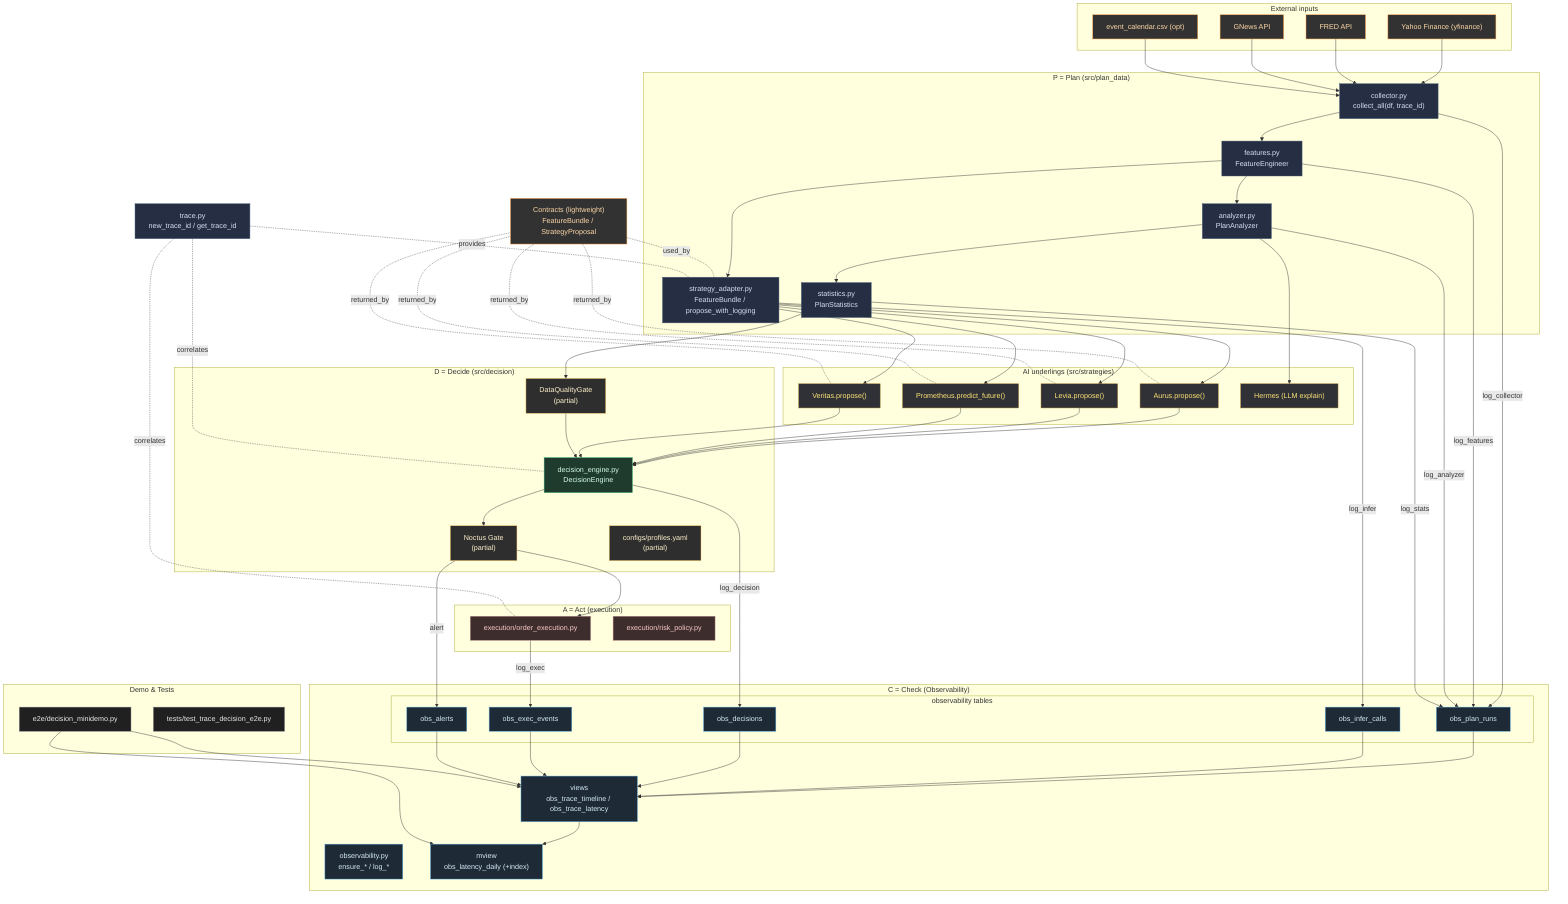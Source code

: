 flowchart TD;

%% ====== styles (GitHub-safe) ======
classDef plan fill:#262e44,stroke:#47617a,color:#d8e0f7;
classDef ai fill:#2f3136,stroke:#a97e2c,color:#ffe476;
classDef dec fill:#1f3b2d,stroke:#29a36a,color:#d7ffe9;
classDef do fill:#3d2d2d,stroke:#cc9999,color:#ffcccc;
classDef check fill:#1e2a36,stroke:#5dade2,color:#d6eaf8;
classDef cfg fill:#323232,stroke:#ff9f43,color:#ffd8a8;
classDef demo fill:#202020,stroke:#8a8a8a,color:#eaeaea;
classDef partial fill:#2e2e2e,stroke:#ffcc66,color:#fff2cc;

%% =================== P (Plan) ===================
subgraph PLAN_P ["P = Plan (src/plan_data)"];
  direction TB;
  COLLECT["collector.py<br/>collect_all(df, trace_id)"]:::plan;
  FEATURES["features.py<br/>FeatureEngineer"]:::plan;
  ANALYZER["analyzer.py<br/>PlanAnalyzer"]:::plan;
  STATS["statistics.py<br/>PlanStatistics"]:::plan;
  ADAPTER["strategy_adapter.py<br/>FeatureBundle / propose_with_logging"]:::plan;
end;

TRACE["trace.py<br/>new_trace_id / get_trace_id"]:::plan;

%% =================== D (Decide) ===================
subgraph DECIDE_D ["D = Decide (src/decision)"];
  DECISION["decision_engine.py<br/>DecisionEngine"]:::dec;
  NOCTUSGATE["Noctus Gate<br/>(partial)"]:::partial;
  QUALITY["DataQualityGate<br/>(partial)"]:::partial;
  PROFILES["configs/profiles.yaml<br/>(partial)"]:::partial;
end;

%% =================== C (Check) ===================
subgraph CHECK_C ["C = Check (Observability)"];
  OBSLIB["observability.py<br/>ensure_* / log_*"]:::check;
  VIEWS["views<br/>obs_trace_timeline / obs_trace_latency"]:::check;
  MVIEW["mview<br/>obs_latency_daily (+index)"]:::check;

  subgraph OBS_TABLES ["observability tables"];
    OBS_PLAN["obs_plan_runs"]:::check;
    OBS_INFER["obs_infer_calls"]:::check;
    OBS_DEC["obs_decisions"]:::check;
    OBS_EXEC["obs_exec_events"]:::check;
    OBS_ALT["obs_alerts"]:::check;
  end;
end;

%% =================== A (Act) ===================
subgraph ACT_A ["A = Act (execution)"];
  ORDER["execution/order_execution.py"]:::do;
  RISK["execution/risk_policy.py"]:::do;
end;

%% =================== AI underlings ===================
subgraph AI_UNDERLINGS ["AI underlings (src/strategies)"];
  AURUS["Aurus.propose()"]:::ai;
  LEVIA["Levia.propose()"]:::ai;
  PROM["Prometheus.predict_future()"]:::ai;
  VERITAS["Veritas.propose()"]:::ai;
  HERMES["Hermes (LLM explain)"]:::ai;
end;

%% =================== Demo & Tests ===================
subgraph DEMO ["Demo & Tests"];
  MINI["e2e/decision_minidemo.py"]:::demo;
  TEST_E2E["tests/test_trace_decision_e2e.py"]:::demo;
end;

%% =================== External ===================
subgraph EXT ["External inputs"];
  YF["Yahoo Finance (yfinance)"]:::cfg;
  FRED["FRED API"]:::cfg;
  GNEWS["GNews API"]:::cfg;
  ECAL["event_calendar.csv (opt)"]:::cfg;
end;

CONTRACTS["Contracts (lightweight)<br/>FeatureBundle / StrategyProposal"]:::cfg;

%% -------- Wiring (statements end with semicolons) --------

%% Plan flow
COLLECT --> FEATURES;
FEATURES --> ANALYZER;
ANALYZER --> STATS;
FEATURES --> ADAPTER;

%% AI calls via adapter
ADAPTER --> AURUS;
ADAPTER --> LEVIA;
ADAPTER --> PROM;
ADAPTER --> VERITAS;
ANALYZER --> HERMES;

%% Decide path
AURUS --> DECISION;
LEVIA --> DECISION;
PROM  --> DECISION;
VERITAS --> DECISION;
STATS --> QUALITY;
QUALITY --> DECISION;
DECISION --> NOCTUSGATE;
NOCTUSGATE --> ORDER;

%% External to collector
YF --> COLLECT;
FRED --> COLLECT;
GNEWS --> COLLECT;
ECAL --> COLLECT;

%% Observability taps (use safe labels without colons)
COLLECT  -- log_collector -->  OBS_PLAN;
FEATURES -- log_features  -->  OBS_PLAN;
ANALYZER -- log_analyzer  -->  OBS_PLAN;
STATS    -- log_stats     -->  OBS_PLAN;
ADAPTER  -- log_infer     -->  OBS_INFER;
DECISION -- log_decision  -->  OBS_DEC;
ORDER    -- log_exec      -->  OBS_EXEC;
NOCTUSGATE -- alert       -->  OBS_ALT;

%% Views & mview
OBS_PLAN  --> VIEWS;
OBS_INFER --> VIEWS;
OBS_DEC   --> VIEWS;
OBS_EXEC  --> VIEWS;
OBS_ALT   --> VIEWS;
VIEWS --> MVIEW;

%% Demo
MINI --> VIEWS;
MINI --> MVIEW;

%% Contracts
CONTRACTS -. used_by .- ADAPTER;
CONTRACTS -. returned_by .- AURUS;
CONTRACTS -. returned_by .- LEVIA;
CONTRACTS -. returned_by .- PROM;
CONTRACTS -. returned_by .- VERITAS;

%% Trace propagation
TRACE -. provides .- ADAPTER;
TRACE -. correlates .- DECISION;
TRACE -. correlates .- ORDER;

%% Classes
class COLLECT,FEATURES,ANALYZER,STATS,ADAPTER,TRACE plan;
class DECISION dec;
class NOCTUSGATE,QUALITY,PROFILES partial;
class ORDER,RISK do;
class OBSLIB,OBS_PLAN,OBS_INFER,OBS_DEC,OBS_EXEC,OBS_ALT,VIEWS,MVIEW check;
class AURUS,LEVIA,PROM,VERITAS,HERMES ai;
class MINI,TEST_E2E demo;
class CONTRACTS cfg;
